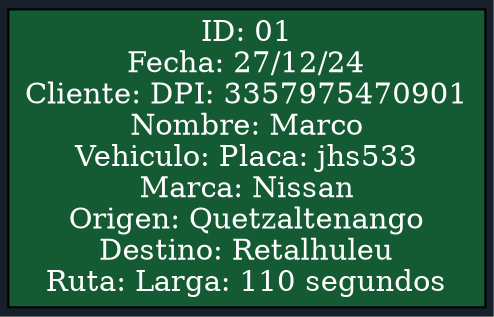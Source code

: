 digraph G {
rankdir=LR;
bgcolor="#17202a";
node [shape=record, style=filled, fillcolor="#145a32", fontcolor="white"];
edge [color="white"];
nodo0 [label="ID: 01\nFecha: 27/12/24\nCliente: DPI: 3357975470901\nNombre:  Marco\nVehiculo: Placa: jhs533\nMarca: Nissan\nOrigen: Quetzaltenango\nDestino: Retalhuleu\nRuta: Larga: 110 segundos"];
}
